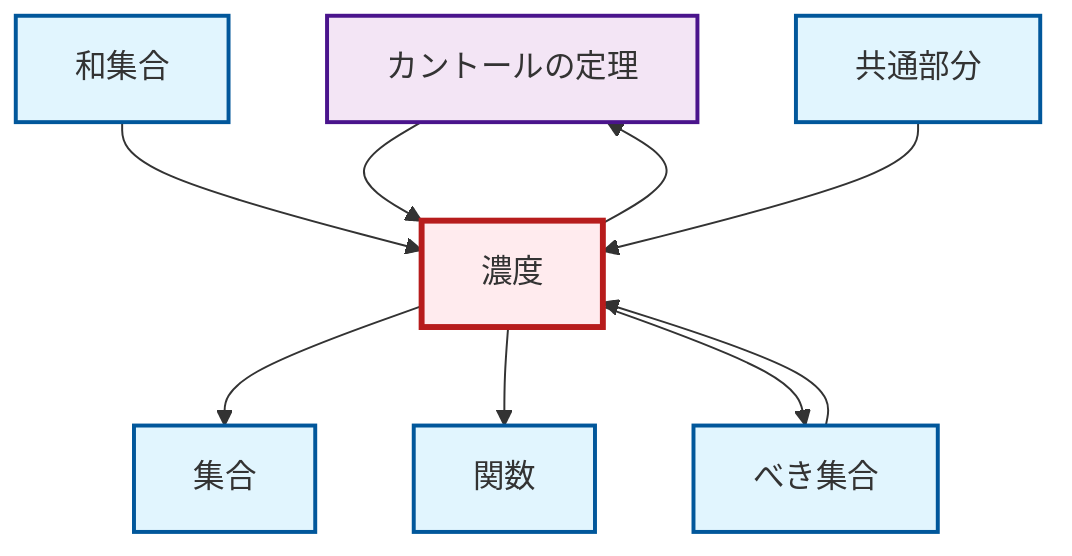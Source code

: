 graph TD
    classDef definition fill:#e1f5fe,stroke:#01579b,stroke-width:2px
    classDef theorem fill:#f3e5f5,stroke:#4a148c,stroke-width:2px
    classDef axiom fill:#fff3e0,stroke:#e65100,stroke-width:2px
    classDef example fill:#e8f5e9,stroke:#1b5e20,stroke-width:2px
    classDef current fill:#ffebee,stroke:#b71c1c,stroke-width:3px
    thm-cantor["カントールの定理"]:::theorem
    def-function["関数"]:::definition
    def-power-set["べき集合"]:::definition
    def-set["集合"]:::definition
    def-cardinality["濃度"]:::definition
    def-intersection["共通部分"]:::definition
    def-union["和集合"]:::definition
    def-union --> def-cardinality
    def-cardinality --> def-set
    thm-cantor --> def-cardinality
    def-cardinality --> def-function
    def-cardinality --> def-power-set
    def-power-set --> def-cardinality
    def-intersection --> def-cardinality
    def-cardinality --> thm-cantor
    class def-cardinality current